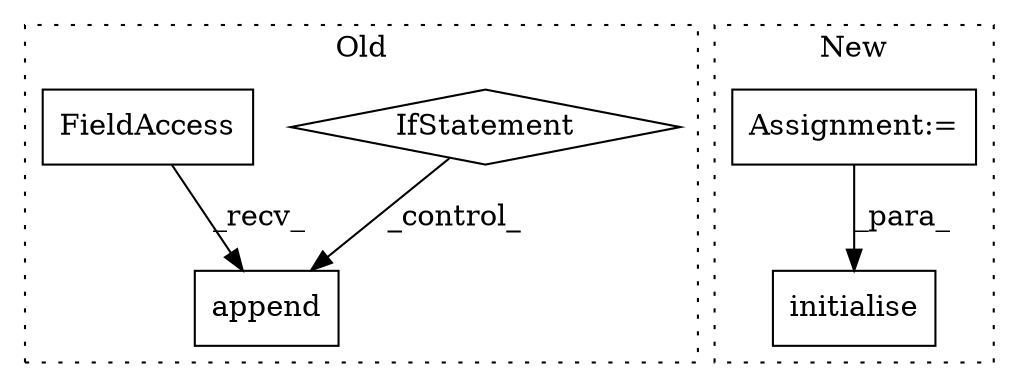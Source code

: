digraph G {
subgraph cluster0 {
1 [label="append" a="32" s="4789,4802" l="7,1" shape="box"];
3 [label="IfStatement" a="25" s="4222,4242" l="4,2" shape="diamond"];
5 [label="FieldAccess" a="22" s="4776" l="12" shape="box"];
label = "Old";
style="dotted";
}
subgraph cluster1 {
2 [label="initialise" a="32" s="3581,3623" l="11,1" shape="box"];
4 [label="Assignment:=" a="7" s="3464" l="1" shape="box"];
label = "New";
style="dotted";
}
3 -> 1 [label="_control_"];
4 -> 2 [label="_para_"];
5 -> 1 [label="_recv_"];
}